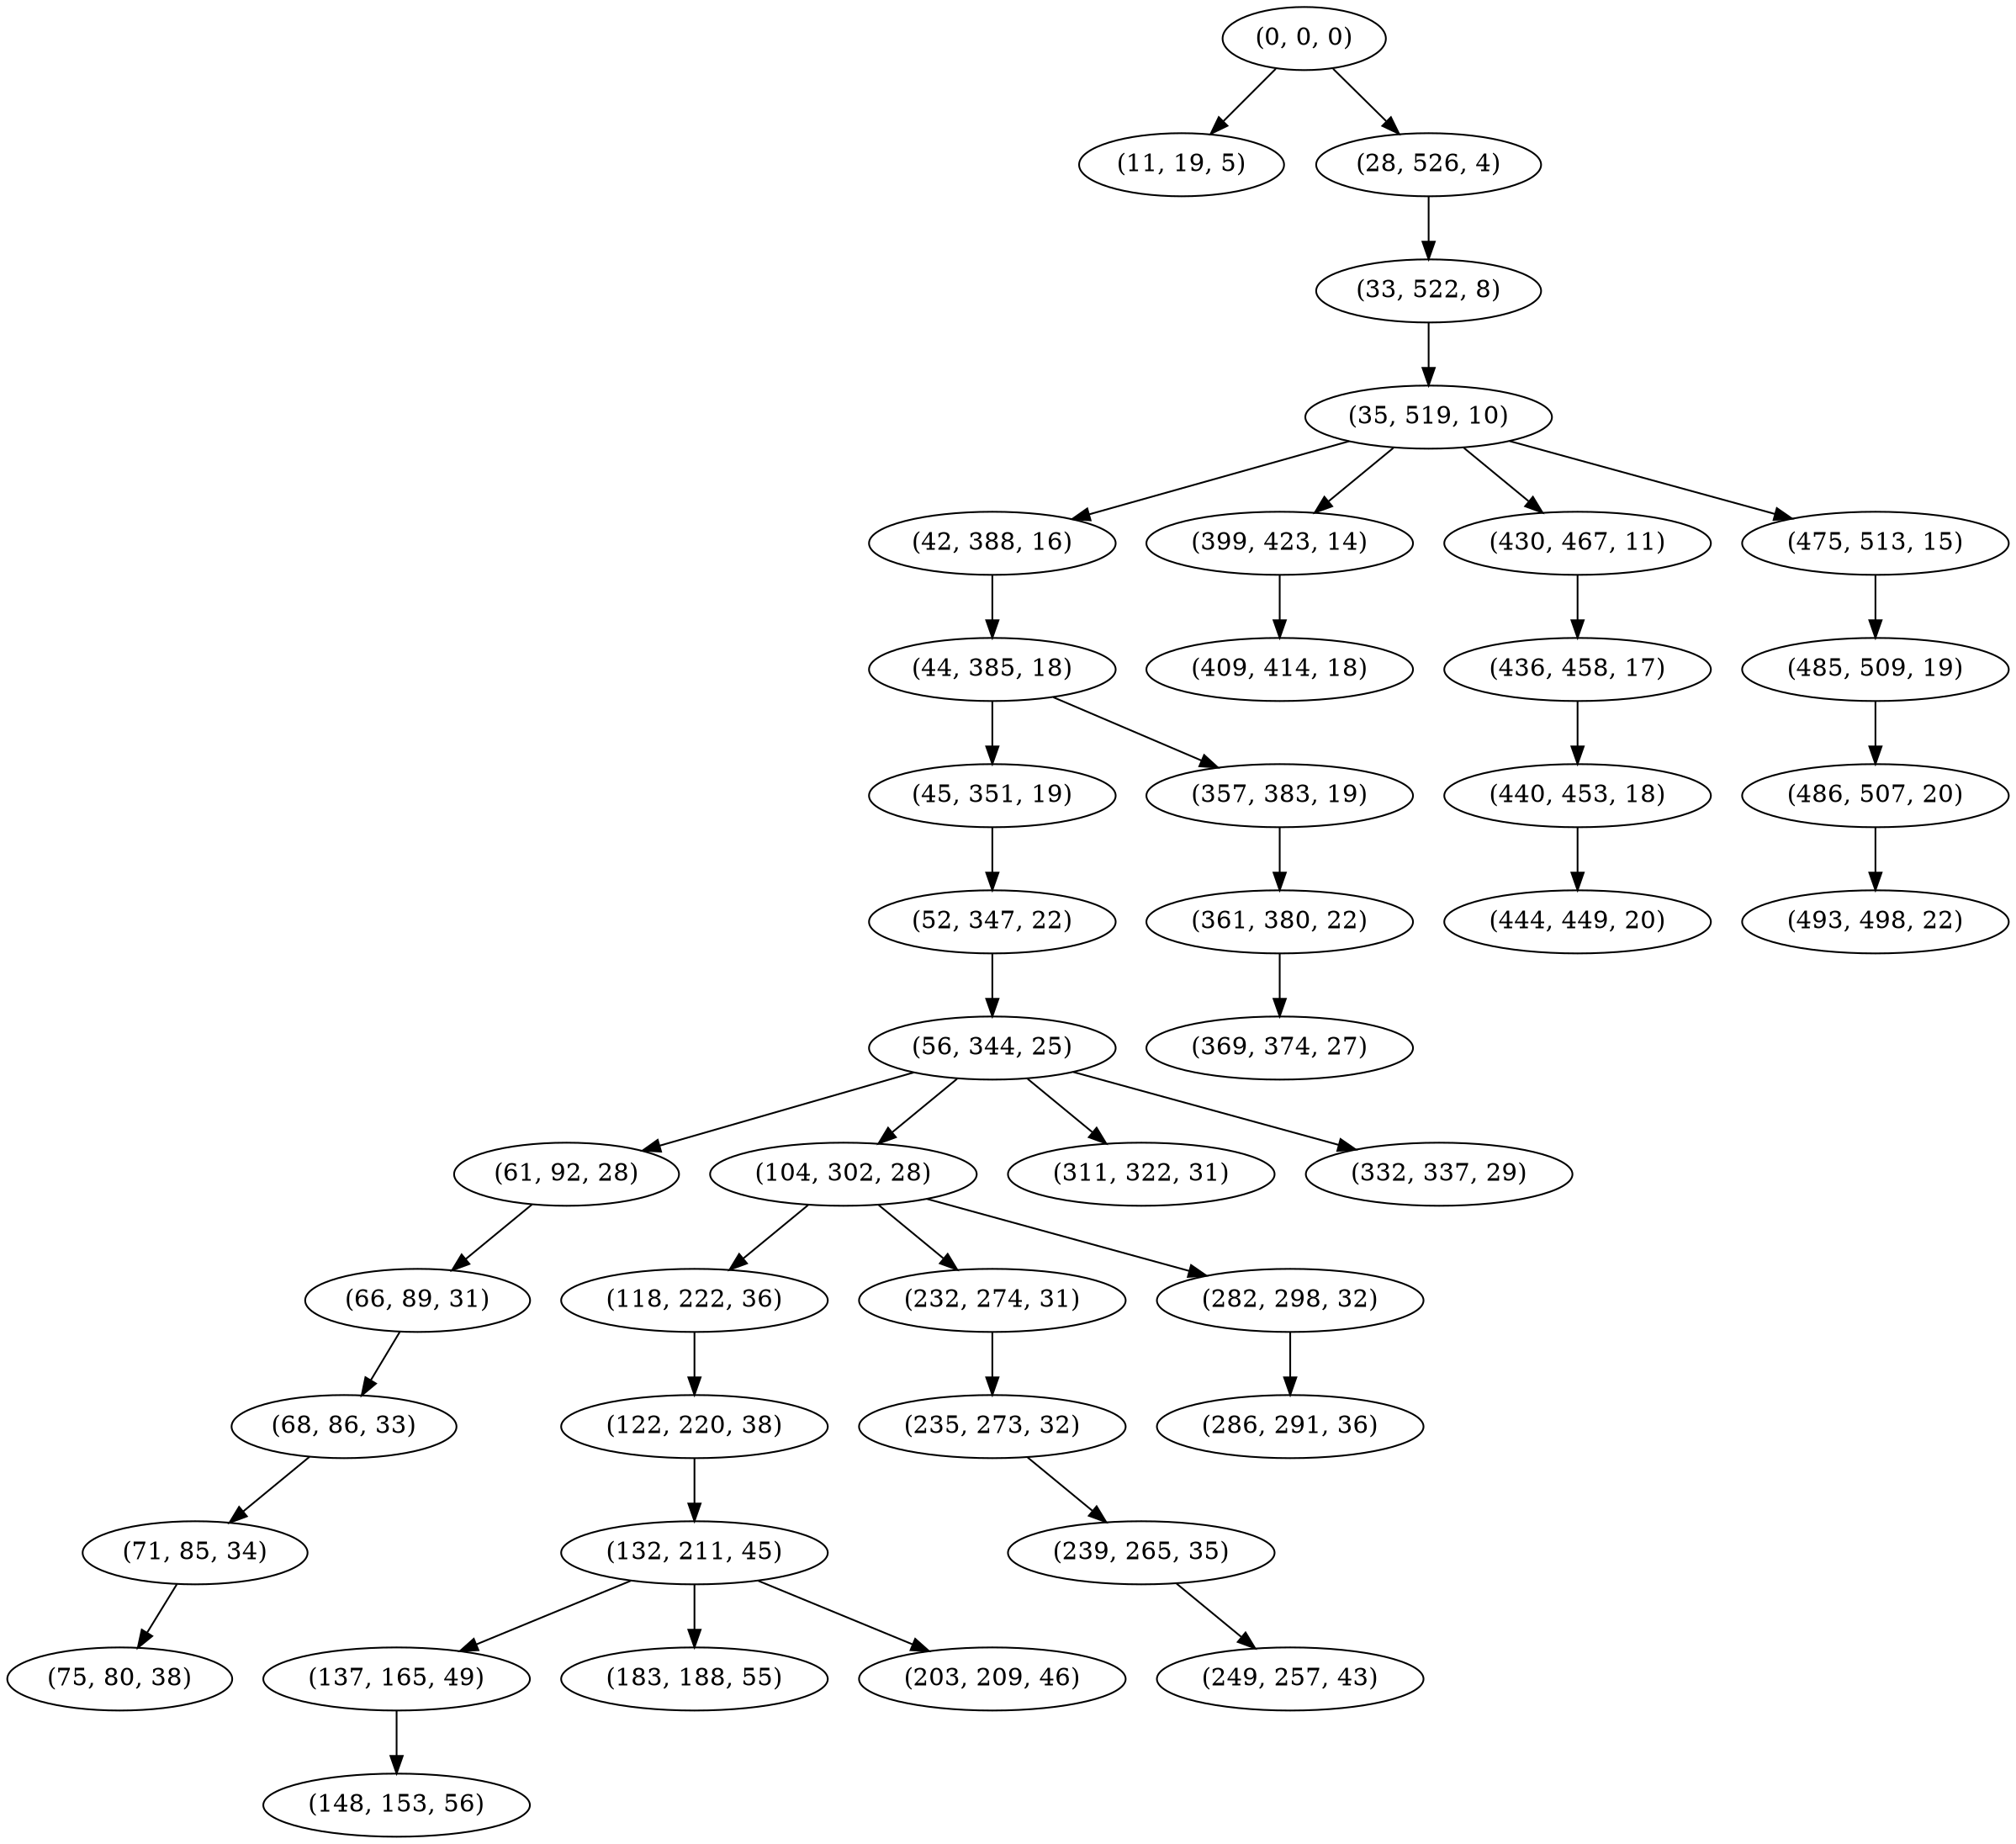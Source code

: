 digraph tree {
    "(0, 0, 0)";
    "(11, 19, 5)";
    "(28, 526, 4)";
    "(33, 522, 8)";
    "(35, 519, 10)";
    "(42, 388, 16)";
    "(44, 385, 18)";
    "(45, 351, 19)";
    "(52, 347, 22)";
    "(56, 344, 25)";
    "(61, 92, 28)";
    "(66, 89, 31)";
    "(68, 86, 33)";
    "(71, 85, 34)";
    "(75, 80, 38)";
    "(104, 302, 28)";
    "(118, 222, 36)";
    "(122, 220, 38)";
    "(132, 211, 45)";
    "(137, 165, 49)";
    "(148, 153, 56)";
    "(183, 188, 55)";
    "(203, 209, 46)";
    "(232, 274, 31)";
    "(235, 273, 32)";
    "(239, 265, 35)";
    "(249, 257, 43)";
    "(282, 298, 32)";
    "(286, 291, 36)";
    "(311, 322, 31)";
    "(332, 337, 29)";
    "(357, 383, 19)";
    "(361, 380, 22)";
    "(369, 374, 27)";
    "(399, 423, 14)";
    "(409, 414, 18)";
    "(430, 467, 11)";
    "(436, 458, 17)";
    "(440, 453, 18)";
    "(444, 449, 20)";
    "(475, 513, 15)";
    "(485, 509, 19)";
    "(486, 507, 20)";
    "(493, 498, 22)";
    "(0, 0, 0)" -> "(11, 19, 5)";
    "(0, 0, 0)" -> "(28, 526, 4)";
    "(28, 526, 4)" -> "(33, 522, 8)";
    "(33, 522, 8)" -> "(35, 519, 10)";
    "(35, 519, 10)" -> "(42, 388, 16)";
    "(35, 519, 10)" -> "(399, 423, 14)";
    "(35, 519, 10)" -> "(430, 467, 11)";
    "(35, 519, 10)" -> "(475, 513, 15)";
    "(42, 388, 16)" -> "(44, 385, 18)";
    "(44, 385, 18)" -> "(45, 351, 19)";
    "(44, 385, 18)" -> "(357, 383, 19)";
    "(45, 351, 19)" -> "(52, 347, 22)";
    "(52, 347, 22)" -> "(56, 344, 25)";
    "(56, 344, 25)" -> "(61, 92, 28)";
    "(56, 344, 25)" -> "(104, 302, 28)";
    "(56, 344, 25)" -> "(311, 322, 31)";
    "(56, 344, 25)" -> "(332, 337, 29)";
    "(61, 92, 28)" -> "(66, 89, 31)";
    "(66, 89, 31)" -> "(68, 86, 33)";
    "(68, 86, 33)" -> "(71, 85, 34)";
    "(71, 85, 34)" -> "(75, 80, 38)";
    "(104, 302, 28)" -> "(118, 222, 36)";
    "(104, 302, 28)" -> "(232, 274, 31)";
    "(104, 302, 28)" -> "(282, 298, 32)";
    "(118, 222, 36)" -> "(122, 220, 38)";
    "(122, 220, 38)" -> "(132, 211, 45)";
    "(132, 211, 45)" -> "(137, 165, 49)";
    "(132, 211, 45)" -> "(183, 188, 55)";
    "(132, 211, 45)" -> "(203, 209, 46)";
    "(137, 165, 49)" -> "(148, 153, 56)";
    "(232, 274, 31)" -> "(235, 273, 32)";
    "(235, 273, 32)" -> "(239, 265, 35)";
    "(239, 265, 35)" -> "(249, 257, 43)";
    "(282, 298, 32)" -> "(286, 291, 36)";
    "(357, 383, 19)" -> "(361, 380, 22)";
    "(361, 380, 22)" -> "(369, 374, 27)";
    "(399, 423, 14)" -> "(409, 414, 18)";
    "(430, 467, 11)" -> "(436, 458, 17)";
    "(436, 458, 17)" -> "(440, 453, 18)";
    "(440, 453, 18)" -> "(444, 449, 20)";
    "(475, 513, 15)" -> "(485, 509, 19)";
    "(485, 509, 19)" -> "(486, 507, 20)";
    "(486, 507, 20)" -> "(493, 498, 22)";
}
